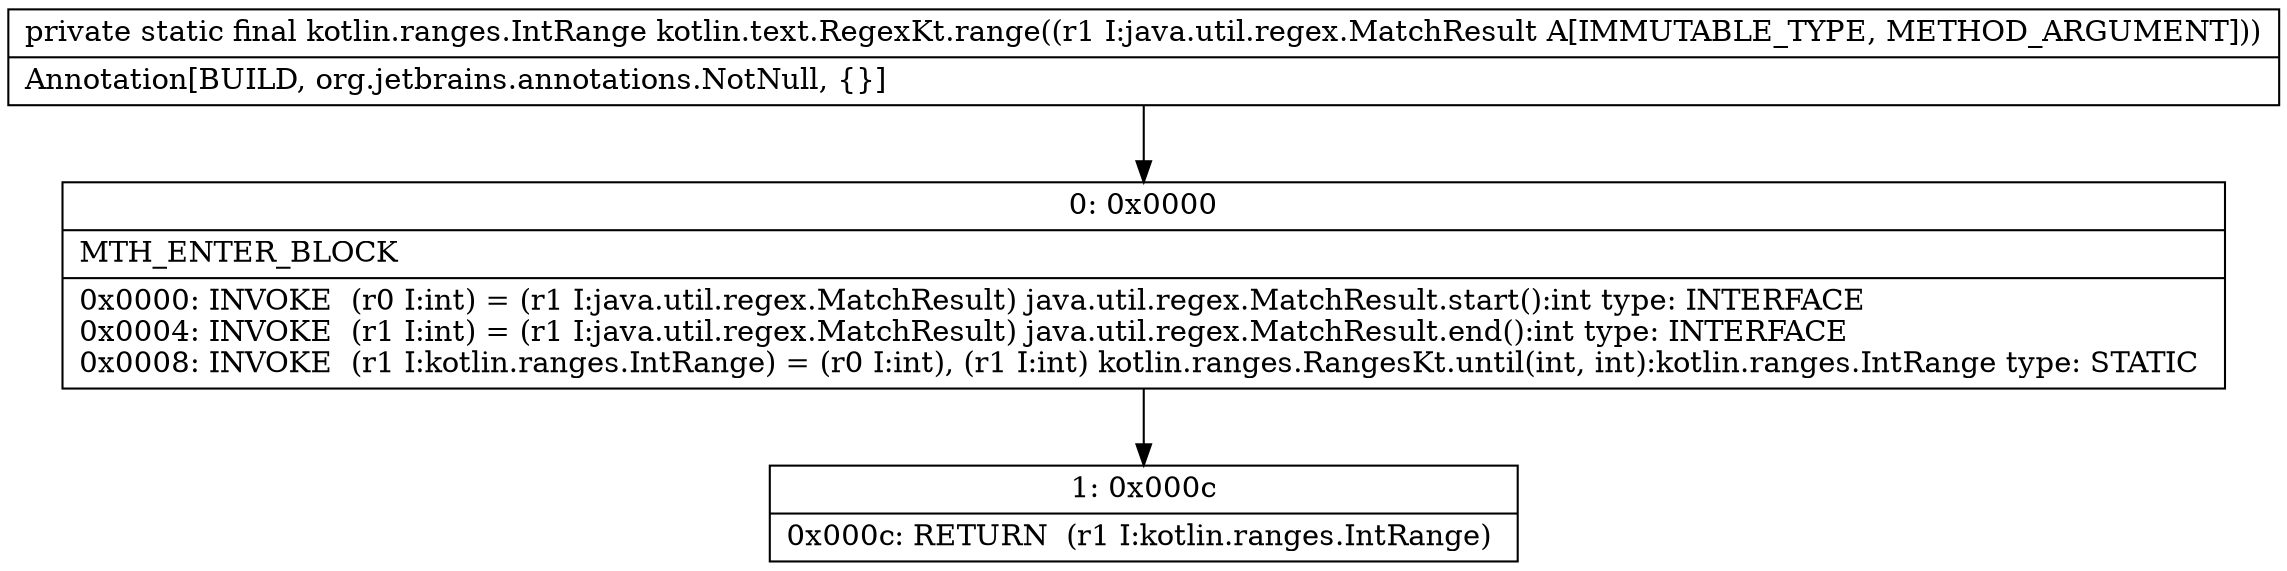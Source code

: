 digraph "CFG forkotlin.text.RegexKt.range(Ljava\/util\/regex\/MatchResult;)Lkotlin\/ranges\/IntRange;" {
Node_0 [shape=record,label="{0\:\ 0x0000|MTH_ENTER_BLOCK\l|0x0000: INVOKE  (r0 I:int) = (r1 I:java.util.regex.MatchResult) java.util.regex.MatchResult.start():int type: INTERFACE \l0x0004: INVOKE  (r1 I:int) = (r1 I:java.util.regex.MatchResult) java.util.regex.MatchResult.end():int type: INTERFACE \l0x0008: INVOKE  (r1 I:kotlin.ranges.IntRange) = (r0 I:int), (r1 I:int) kotlin.ranges.RangesKt.until(int, int):kotlin.ranges.IntRange type: STATIC \l}"];
Node_1 [shape=record,label="{1\:\ 0x000c|0x000c: RETURN  (r1 I:kotlin.ranges.IntRange) \l}"];
MethodNode[shape=record,label="{private static final kotlin.ranges.IntRange kotlin.text.RegexKt.range((r1 I:java.util.regex.MatchResult A[IMMUTABLE_TYPE, METHOD_ARGUMENT]))  | Annotation[BUILD, org.jetbrains.annotations.NotNull, \{\}]\l}"];
MethodNode -> Node_0;
Node_0 -> Node_1;
}

